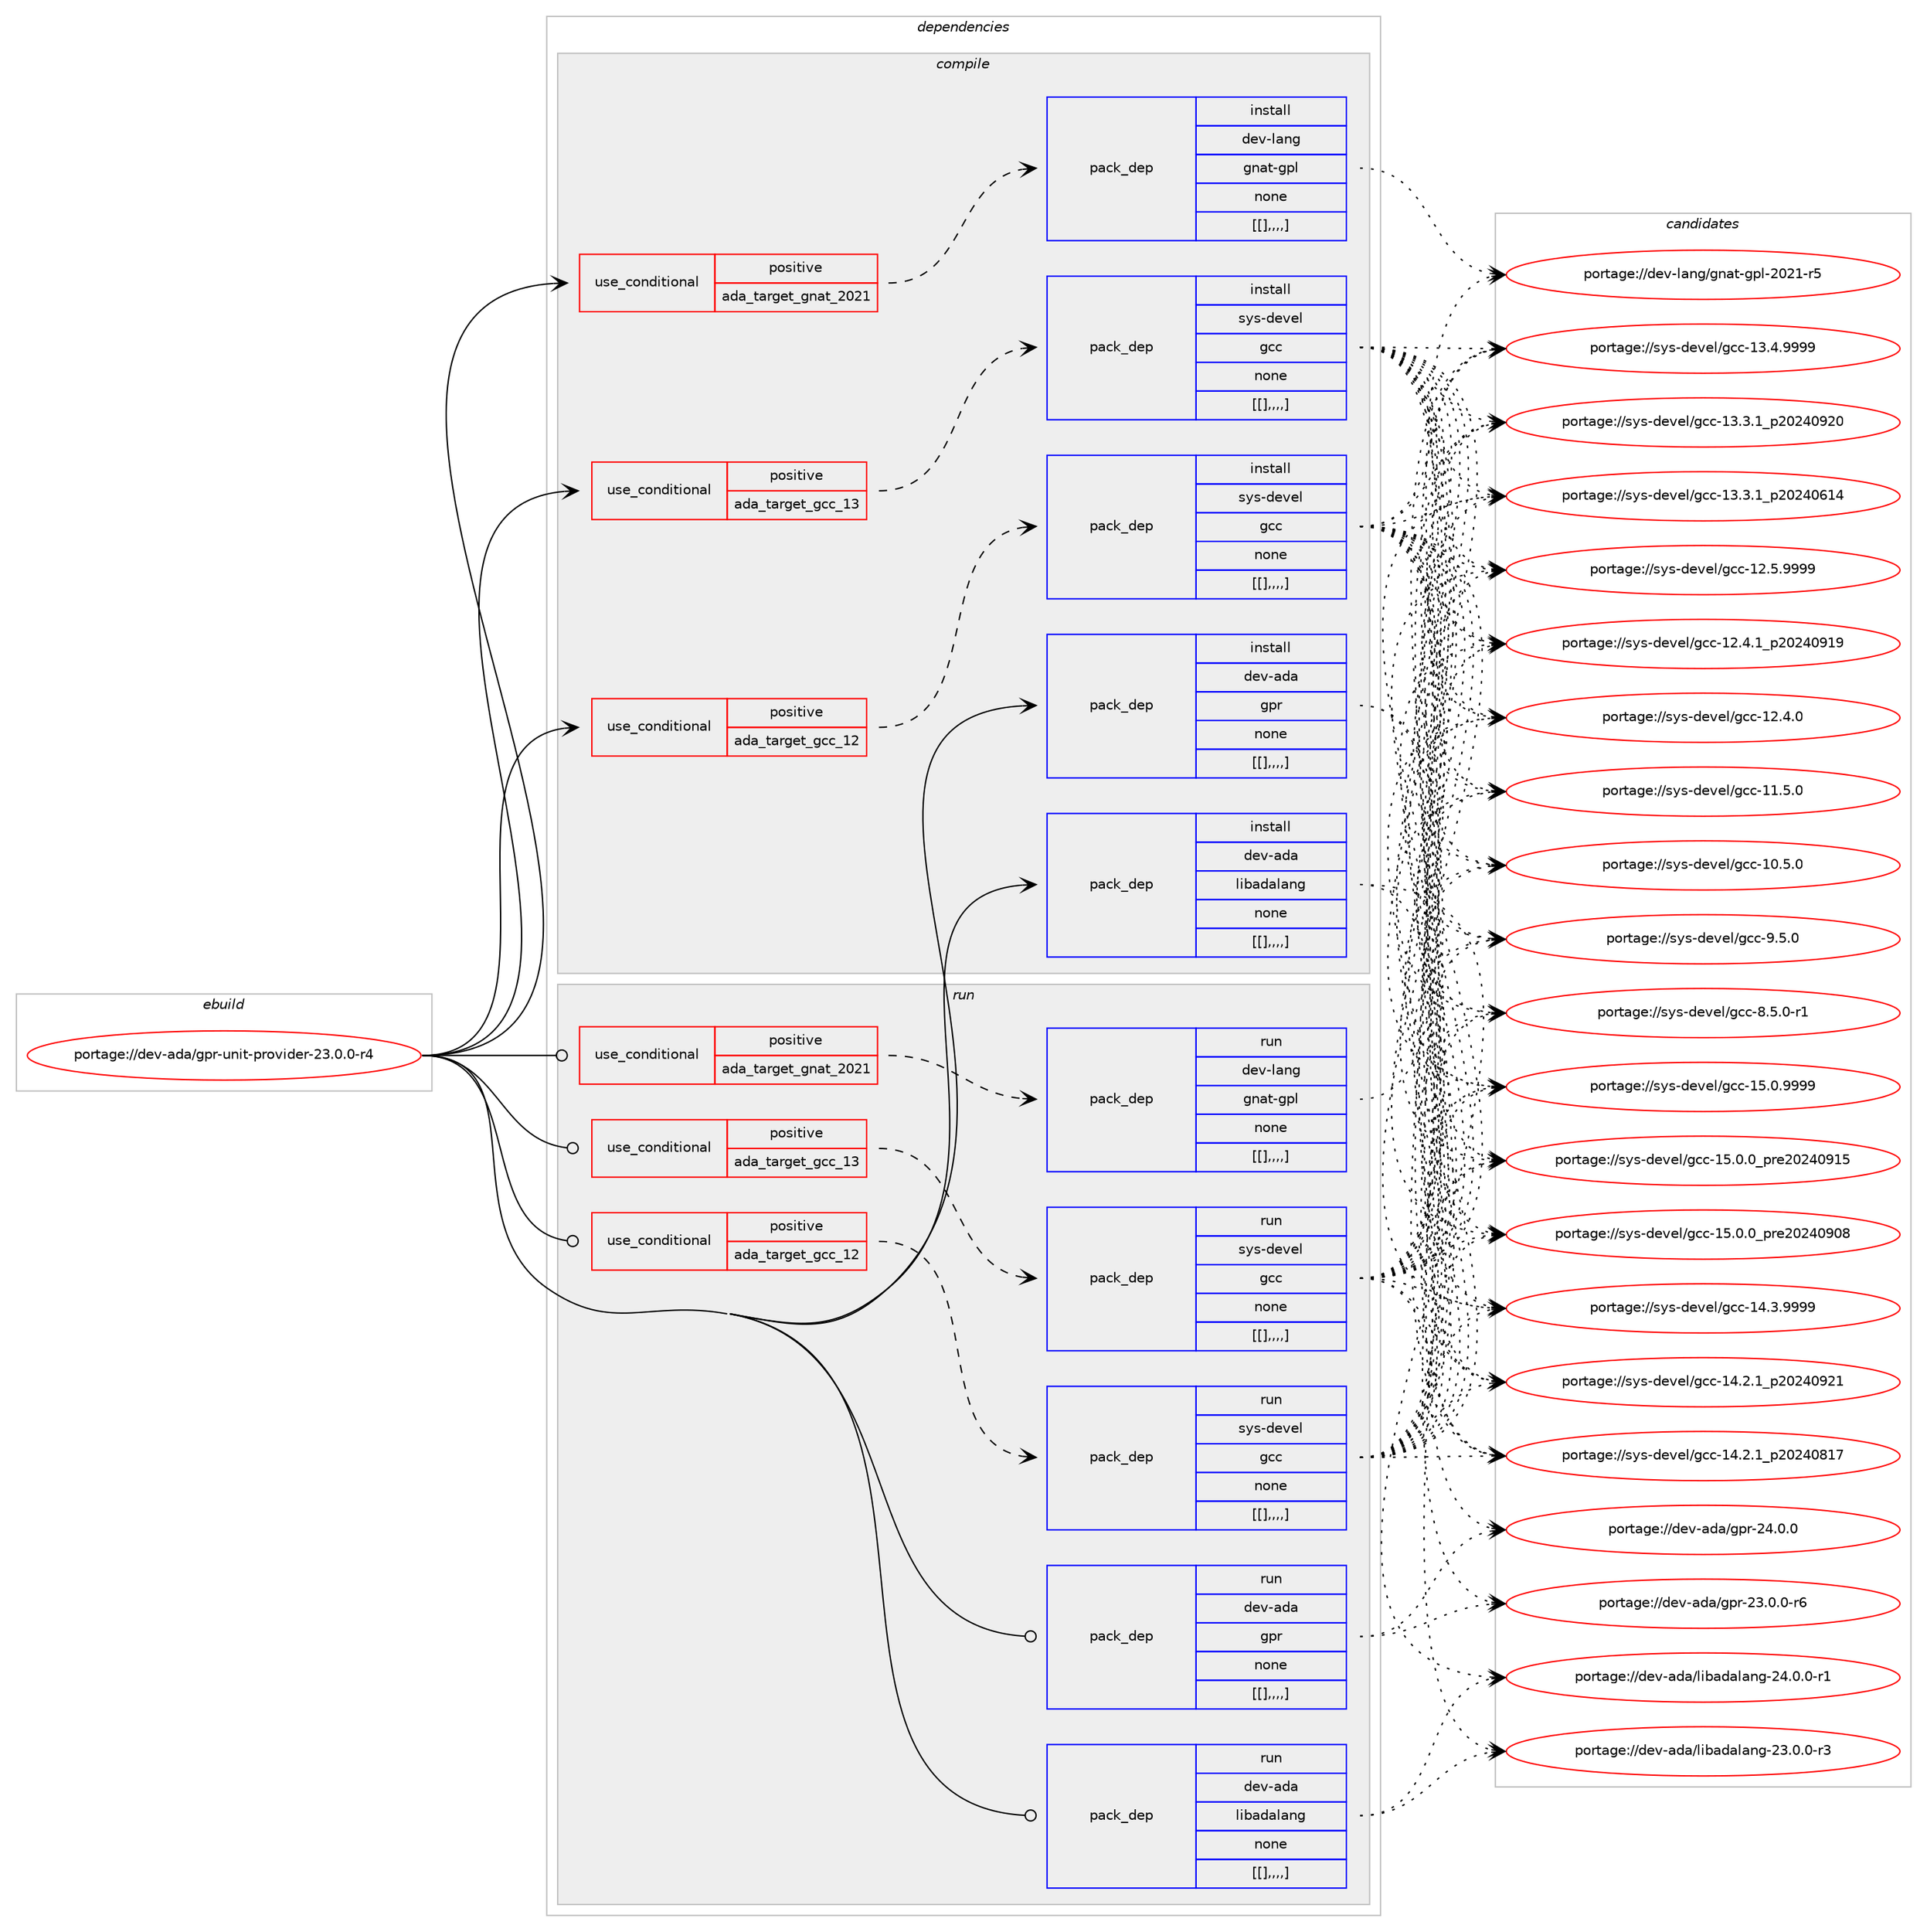 digraph prolog {

# *************
# Graph options
# *************

newrank=true;
concentrate=true;
compound=true;
graph [rankdir=LR,fontname=Helvetica,fontsize=10,ranksep=1.5];#, ranksep=2.5, nodesep=0.2];
edge  [arrowhead=vee];
node  [fontname=Helvetica,fontsize=10];

# **********
# The ebuild
# **********

subgraph cluster_leftcol {
color=gray;
label=<<i>ebuild</i>>;
id [label="portage://dev-ada/gpr-unit-provider-23.0.0-r4", color=red, width=4, href="../dev-ada/gpr-unit-provider-23.0.0-r4.svg"];
}

# ****************
# The dependencies
# ****************

subgraph cluster_midcol {
color=gray;
label=<<i>dependencies</i>>;
subgraph cluster_compile {
fillcolor="#eeeeee";
style=filled;
label=<<i>compile</i>>;
subgraph cond16789 {
dependency63468 [label=<<TABLE BORDER="0" CELLBORDER="1" CELLSPACING="0" CELLPADDING="4"><TR><TD ROWSPAN="3" CELLPADDING="10">use_conditional</TD></TR><TR><TD>positive</TD></TR><TR><TD>ada_target_gcc_12</TD></TR></TABLE>>, shape=none, color=red];
subgraph pack45762 {
dependency63469 [label=<<TABLE BORDER="0" CELLBORDER="1" CELLSPACING="0" CELLPADDING="4" WIDTH="220"><TR><TD ROWSPAN="6" CELLPADDING="30">pack_dep</TD></TR><TR><TD WIDTH="110">install</TD></TR><TR><TD>sys-devel</TD></TR><TR><TD>gcc</TD></TR><TR><TD>none</TD></TR><TR><TD>[[],,,,]</TD></TR></TABLE>>, shape=none, color=blue];
}
dependency63468:e -> dependency63469:w [weight=20,style="dashed",arrowhead="vee"];
}
id:e -> dependency63468:w [weight=20,style="solid",arrowhead="vee"];
subgraph cond16790 {
dependency63470 [label=<<TABLE BORDER="0" CELLBORDER="1" CELLSPACING="0" CELLPADDING="4"><TR><TD ROWSPAN="3" CELLPADDING="10">use_conditional</TD></TR><TR><TD>positive</TD></TR><TR><TD>ada_target_gcc_13</TD></TR></TABLE>>, shape=none, color=red];
subgraph pack45763 {
dependency63471 [label=<<TABLE BORDER="0" CELLBORDER="1" CELLSPACING="0" CELLPADDING="4" WIDTH="220"><TR><TD ROWSPAN="6" CELLPADDING="30">pack_dep</TD></TR><TR><TD WIDTH="110">install</TD></TR><TR><TD>sys-devel</TD></TR><TR><TD>gcc</TD></TR><TR><TD>none</TD></TR><TR><TD>[[],,,,]</TD></TR></TABLE>>, shape=none, color=blue];
}
dependency63470:e -> dependency63471:w [weight=20,style="dashed",arrowhead="vee"];
}
id:e -> dependency63470:w [weight=20,style="solid",arrowhead="vee"];
subgraph cond16791 {
dependency63472 [label=<<TABLE BORDER="0" CELLBORDER="1" CELLSPACING="0" CELLPADDING="4"><TR><TD ROWSPAN="3" CELLPADDING="10">use_conditional</TD></TR><TR><TD>positive</TD></TR><TR><TD>ada_target_gnat_2021</TD></TR></TABLE>>, shape=none, color=red];
subgraph pack45764 {
dependency63473 [label=<<TABLE BORDER="0" CELLBORDER="1" CELLSPACING="0" CELLPADDING="4" WIDTH="220"><TR><TD ROWSPAN="6" CELLPADDING="30">pack_dep</TD></TR><TR><TD WIDTH="110">install</TD></TR><TR><TD>dev-lang</TD></TR><TR><TD>gnat-gpl</TD></TR><TR><TD>none</TD></TR><TR><TD>[[],,,,]</TD></TR></TABLE>>, shape=none, color=blue];
}
dependency63472:e -> dependency63473:w [weight=20,style="dashed",arrowhead="vee"];
}
id:e -> dependency63472:w [weight=20,style="solid",arrowhead="vee"];
subgraph pack45765 {
dependency63474 [label=<<TABLE BORDER="0" CELLBORDER="1" CELLSPACING="0" CELLPADDING="4" WIDTH="220"><TR><TD ROWSPAN="6" CELLPADDING="30">pack_dep</TD></TR><TR><TD WIDTH="110">install</TD></TR><TR><TD>dev-ada</TD></TR><TR><TD>gpr</TD></TR><TR><TD>none</TD></TR><TR><TD>[[],,,,]</TD></TR></TABLE>>, shape=none, color=blue];
}
id:e -> dependency63474:w [weight=20,style="solid",arrowhead="vee"];
subgraph pack45766 {
dependency63475 [label=<<TABLE BORDER="0" CELLBORDER="1" CELLSPACING="0" CELLPADDING="4" WIDTH="220"><TR><TD ROWSPAN="6" CELLPADDING="30">pack_dep</TD></TR><TR><TD WIDTH="110">install</TD></TR><TR><TD>dev-ada</TD></TR><TR><TD>libadalang</TD></TR><TR><TD>none</TD></TR><TR><TD>[[],,,,]</TD></TR></TABLE>>, shape=none, color=blue];
}
id:e -> dependency63475:w [weight=20,style="solid",arrowhead="vee"];
}
subgraph cluster_compileandrun {
fillcolor="#eeeeee";
style=filled;
label=<<i>compile and run</i>>;
}
subgraph cluster_run {
fillcolor="#eeeeee";
style=filled;
label=<<i>run</i>>;
subgraph cond16792 {
dependency63476 [label=<<TABLE BORDER="0" CELLBORDER="1" CELLSPACING="0" CELLPADDING="4"><TR><TD ROWSPAN="3" CELLPADDING="10">use_conditional</TD></TR><TR><TD>positive</TD></TR><TR><TD>ada_target_gcc_12</TD></TR></TABLE>>, shape=none, color=red];
subgraph pack45767 {
dependency63477 [label=<<TABLE BORDER="0" CELLBORDER="1" CELLSPACING="0" CELLPADDING="4" WIDTH="220"><TR><TD ROWSPAN="6" CELLPADDING="30">pack_dep</TD></TR><TR><TD WIDTH="110">run</TD></TR><TR><TD>sys-devel</TD></TR><TR><TD>gcc</TD></TR><TR><TD>none</TD></TR><TR><TD>[[],,,,]</TD></TR></TABLE>>, shape=none, color=blue];
}
dependency63476:e -> dependency63477:w [weight=20,style="dashed",arrowhead="vee"];
}
id:e -> dependency63476:w [weight=20,style="solid",arrowhead="odot"];
subgraph cond16793 {
dependency63478 [label=<<TABLE BORDER="0" CELLBORDER="1" CELLSPACING="0" CELLPADDING="4"><TR><TD ROWSPAN="3" CELLPADDING="10">use_conditional</TD></TR><TR><TD>positive</TD></TR><TR><TD>ada_target_gcc_13</TD></TR></TABLE>>, shape=none, color=red];
subgraph pack45768 {
dependency63479 [label=<<TABLE BORDER="0" CELLBORDER="1" CELLSPACING="0" CELLPADDING="4" WIDTH="220"><TR><TD ROWSPAN="6" CELLPADDING="30">pack_dep</TD></TR><TR><TD WIDTH="110">run</TD></TR><TR><TD>sys-devel</TD></TR><TR><TD>gcc</TD></TR><TR><TD>none</TD></TR><TR><TD>[[],,,,]</TD></TR></TABLE>>, shape=none, color=blue];
}
dependency63478:e -> dependency63479:w [weight=20,style="dashed",arrowhead="vee"];
}
id:e -> dependency63478:w [weight=20,style="solid",arrowhead="odot"];
subgraph cond16794 {
dependency63480 [label=<<TABLE BORDER="0" CELLBORDER="1" CELLSPACING="0" CELLPADDING="4"><TR><TD ROWSPAN="3" CELLPADDING="10">use_conditional</TD></TR><TR><TD>positive</TD></TR><TR><TD>ada_target_gnat_2021</TD></TR></TABLE>>, shape=none, color=red];
subgraph pack45769 {
dependency63481 [label=<<TABLE BORDER="0" CELLBORDER="1" CELLSPACING="0" CELLPADDING="4" WIDTH="220"><TR><TD ROWSPAN="6" CELLPADDING="30">pack_dep</TD></TR><TR><TD WIDTH="110">run</TD></TR><TR><TD>dev-lang</TD></TR><TR><TD>gnat-gpl</TD></TR><TR><TD>none</TD></TR><TR><TD>[[],,,,]</TD></TR></TABLE>>, shape=none, color=blue];
}
dependency63480:e -> dependency63481:w [weight=20,style="dashed",arrowhead="vee"];
}
id:e -> dependency63480:w [weight=20,style="solid",arrowhead="odot"];
subgraph pack45770 {
dependency63482 [label=<<TABLE BORDER="0" CELLBORDER="1" CELLSPACING="0" CELLPADDING="4" WIDTH="220"><TR><TD ROWSPAN="6" CELLPADDING="30">pack_dep</TD></TR><TR><TD WIDTH="110">run</TD></TR><TR><TD>dev-ada</TD></TR><TR><TD>gpr</TD></TR><TR><TD>none</TD></TR><TR><TD>[[],,,,]</TD></TR></TABLE>>, shape=none, color=blue];
}
id:e -> dependency63482:w [weight=20,style="solid",arrowhead="odot"];
subgraph pack45771 {
dependency63483 [label=<<TABLE BORDER="0" CELLBORDER="1" CELLSPACING="0" CELLPADDING="4" WIDTH="220"><TR><TD ROWSPAN="6" CELLPADDING="30">pack_dep</TD></TR><TR><TD WIDTH="110">run</TD></TR><TR><TD>dev-ada</TD></TR><TR><TD>libadalang</TD></TR><TR><TD>none</TD></TR><TR><TD>[[],,,,]</TD></TR></TABLE>>, shape=none, color=blue];
}
id:e -> dependency63483:w [weight=20,style="solid",arrowhead="odot"];
}
}

# **************
# The candidates
# **************

subgraph cluster_choices {
rank=same;
color=gray;
label=<<i>candidates</i>>;

subgraph choice45762 {
color=black;
nodesep=1;
choice1151211154510010111810110847103999945495346484657575757 [label="portage://sys-devel/gcc-15.0.9999", color=red, width=4,href="../sys-devel/gcc-15.0.9999.svg"];
choice1151211154510010111810110847103999945495346484648951121141015048505248574953 [label="portage://sys-devel/gcc-15.0.0_pre20240915", color=red, width=4,href="../sys-devel/gcc-15.0.0_pre20240915.svg"];
choice1151211154510010111810110847103999945495346484648951121141015048505248574856 [label="portage://sys-devel/gcc-15.0.0_pre20240908", color=red, width=4,href="../sys-devel/gcc-15.0.0_pre20240908.svg"];
choice1151211154510010111810110847103999945495246514657575757 [label="portage://sys-devel/gcc-14.3.9999", color=red, width=4,href="../sys-devel/gcc-14.3.9999.svg"];
choice1151211154510010111810110847103999945495246504649951125048505248575049 [label="portage://sys-devel/gcc-14.2.1_p20240921", color=red, width=4,href="../sys-devel/gcc-14.2.1_p20240921.svg"];
choice1151211154510010111810110847103999945495246504649951125048505248564955 [label="portage://sys-devel/gcc-14.2.1_p20240817", color=red, width=4,href="../sys-devel/gcc-14.2.1_p20240817.svg"];
choice1151211154510010111810110847103999945495146524657575757 [label="portage://sys-devel/gcc-13.4.9999", color=red, width=4,href="../sys-devel/gcc-13.4.9999.svg"];
choice1151211154510010111810110847103999945495146514649951125048505248575048 [label="portage://sys-devel/gcc-13.3.1_p20240920", color=red, width=4,href="../sys-devel/gcc-13.3.1_p20240920.svg"];
choice1151211154510010111810110847103999945495146514649951125048505248544952 [label="portage://sys-devel/gcc-13.3.1_p20240614", color=red, width=4,href="../sys-devel/gcc-13.3.1_p20240614.svg"];
choice1151211154510010111810110847103999945495046534657575757 [label="portage://sys-devel/gcc-12.5.9999", color=red, width=4,href="../sys-devel/gcc-12.5.9999.svg"];
choice1151211154510010111810110847103999945495046524649951125048505248574957 [label="portage://sys-devel/gcc-12.4.1_p20240919", color=red, width=4,href="../sys-devel/gcc-12.4.1_p20240919.svg"];
choice1151211154510010111810110847103999945495046524648 [label="portage://sys-devel/gcc-12.4.0", color=red, width=4,href="../sys-devel/gcc-12.4.0.svg"];
choice1151211154510010111810110847103999945494946534648 [label="portage://sys-devel/gcc-11.5.0", color=red, width=4,href="../sys-devel/gcc-11.5.0.svg"];
choice1151211154510010111810110847103999945494846534648 [label="portage://sys-devel/gcc-10.5.0", color=red, width=4,href="../sys-devel/gcc-10.5.0.svg"];
choice11512111545100101118101108471039999455746534648 [label="portage://sys-devel/gcc-9.5.0", color=red, width=4,href="../sys-devel/gcc-9.5.0.svg"];
choice115121115451001011181011084710399994556465346484511449 [label="portage://sys-devel/gcc-8.5.0-r1", color=red, width=4,href="../sys-devel/gcc-8.5.0-r1.svg"];
dependency63469:e -> choice1151211154510010111810110847103999945495346484657575757:w [style=dotted,weight="100"];
dependency63469:e -> choice1151211154510010111810110847103999945495346484648951121141015048505248574953:w [style=dotted,weight="100"];
dependency63469:e -> choice1151211154510010111810110847103999945495346484648951121141015048505248574856:w [style=dotted,weight="100"];
dependency63469:e -> choice1151211154510010111810110847103999945495246514657575757:w [style=dotted,weight="100"];
dependency63469:e -> choice1151211154510010111810110847103999945495246504649951125048505248575049:w [style=dotted,weight="100"];
dependency63469:e -> choice1151211154510010111810110847103999945495246504649951125048505248564955:w [style=dotted,weight="100"];
dependency63469:e -> choice1151211154510010111810110847103999945495146524657575757:w [style=dotted,weight="100"];
dependency63469:e -> choice1151211154510010111810110847103999945495146514649951125048505248575048:w [style=dotted,weight="100"];
dependency63469:e -> choice1151211154510010111810110847103999945495146514649951125048505248544952:w [style=dotted,weight="100"];
dependency63469:e -> choice1151211154510010111810110847103999945495046534657575757:w [style=dotted,weight="100"];
dependency63469:e -> choice1151211154510010111810110847103999945495046524649951125048505248574957:w [style=dotted,weight="100"];
dependency63469:e -> choice1151211154510010111810110847103999945495046524648:w [style=dotted,weight="100"];
dependency63469:e -> choice1151211154510010111810110847103999945494946534648:w [style=dotted,weight="100"];
dependency63469:e -> choice1151211154510010111810110847103999945494846534648:w [style=dotted,weight="100"];
dependency63469:e -> choice11512111545100101118101108471039999455746534648:w [style=dotted,weight="100"];
dependency63469:e -> choice115121115451001011181011084710399994556465346484511449:w [style=dotted,weight="100"];
}
subgraph choice45763 {
color=black;
nodesep=1;
choice1151211154510010111810110847103999945495346484657575757 [label="portage://sys-devel/gcc-15.0.9999", color=red, width=4,href="../sys-devel/gcc-15.0.9999.svg"];
choice1151211154510010111810110847103999945495346484648951121141015048505248574953 [label="portage://sys-devel/gcc-15.0.0_pre20240915", color=red, width=4,href="../sys-devel/gcc-15.0.0_pre20240915.svg"];
choice1151211154510010111810110847103999945495346484648951121141015048505248574856 [label="portage://sys-devel/gcc-15.0.0_pre20240908", color=red, width=4,href="../sys-devel/gcc-15.0.0_pre20240908.svg"];
choice1151211154510010111810110847103999945495246514657575757 [label="portage://sys-devel/gcc-14.3.9999", color=red, width=4,href="../sys-devel/gcc-14.3.9999.svg"];
choice1151211154510010111810110847103999945495246504649951125048505248575049 [label="portage://sys-devel/gcc-14.2.1_p20240921", color=red, width=4,href="../sys-devel/gcc-14.2.1_p20240921.svg"];
choice1151211154510010111810110847103999945495246504649951125048505248564955 [label="portage://sys-devel/gcc-14.2.1_p20240817", color=red, width=4,href="../sys-devel/gcc-14.2.1_p20240817.svg"];
choice1151211154510010111810110847103999945495146524657575757 [label="portage://sys-devel/gcc-13.4.9999", color=red, width=4,href="../sys-devel/gcc-13.4.9999.svg"];
choice1151211154510010111810110847103999945495146514649951125048505248575048 [label="portage://sys-devel/gcc-13.3.1_p20240920", color=red, width=4,href="../sys-devel/gcc-13.3.1_p20240920.svg"];
choice1151211154510010111810110847103999945495146514649951125048505248544952 [label="portage://sys-devel/gcc-13.3.1_p20240614", color=red, width=4,href="../sys-devel/gcc-13.3.1_p20240614.svg"];
choice1151211154510010111810110847103999945495046534657575757 [label="portage://sys-devel/gcc-12.5.9999", color=red, width=4,href="../sys-devel/gcc-12.5.9999.svg"];
choice1151211154510010111810110847103999945495046524649951125048505248574957 [label="portage://sys-devel/gcc-12.4.1_p20240919", color=red, width=4,href="../sys-devel/gcc-12.4.1_p20240919.svg"];
choice1151211154510010111810110847103999945495046524648 [label="portage://sys-devel/gcc-12.4.0", color=red, width=4,href="../sys-devel/gcc-12.4.0.svg"];
choice1151211154510010111810110847103999945494946534648 [label="portage://sys-devel/gcc-11.5.0", color=red, width=4,href="../sys-devel/gcc-11.5.0.svg"];
choice1151211154510010111810110847103999945494846534648 [label="portage://sys-devel/gcc-10.5.0", color=red, width=4,href="../sys-devel/gcc-10.5.0.svg"];
choice11512111545100101118101108471039999455746534648 [label="portage://sys-devel/gcc-9.5.0", color=red, width=4,href="../sys-devel/gcc-9.5.0.svg"];
choice115121115451001011181011084710399994556465346484511449 [label="portage://sys-devel/gcc-8.5.0-r1", color=red, width=4,href="../sys-devel/gcc-8.5.0-r1.svg"];
dependency63471:e -> choice1151211154510010111810110847103999945495346484657575757:w [style=dotted,weight="100"];
dependency63471:e -> choice1151211154510010111810110847103999945495346484648951121141015048505248574953:w [style=dotted,weight="100"];
dependency63471:e -> choice1151211154510010111810110847103999945495346484648951121141015048505248574856:w [style=dotted,weight="100"];
dependency63471:e -> choice1151211154510010111810110847103999945495246514657575757:w [style=dotted,weight="100"];
dependency63471:e -> choice1151211154510010111810110847103999945495246504649951125048505248575049:w [style=dotted,weight="100"];
dependency63471:e -> choice1151211154510010111810110847103999945495246504649951125048505248564955:w [style=dotted,weight="100"];
dependency63471:e -> choice1151211154510010111810110847103999945495146524657575757:w [style=dotted,weight="100"];
dependency63471:e -> choice1151211154510010111810110847103999945495146514649951125048505248575048:w [style=dotted,weight="100"];
dependency63471:e -> choice1151211154510010111810110847103999945495146514649951125048505248544952:w [style=dotted,weight="100"];
dependency63471:e -> choice1151211154510010111810110847103999945495046534657575757:w [style=dotted,weight="100"];
dependency63471:e -> choice1151211154510010111810110847103999945495046524649951125048505248574957:w [style=dotted,weight="100"];
dependency63471:e -> choice1151211154510010111810110847103999945495046524648:w [style=dotted,weight="100"];
dependency63471:e -> choice1151211154510010111810110847103999945494946534648:w [style=dotted,weight="100"];
dependency63471:e -> choice1151211154510010111810110847103999945494846534648:w [style=dotted,weight="100"];
dependency63471:e -> choice11512111545100101118101108471039999455746534648:w [style=dotted,weight="100"];
dependency63471:e -> choice115121115451001011181011084710399994556465346484511449:w [style=dotted,weight="100"];
}
subgraph choice45764 {
color=black;
nodesep=1;
choice100101118451089711010347103110971164510311210845504850494511453 [label="portage://dev-lang/gnat-gpl-2021-r5", color=red, width=4,href="../dev-lang/gnat-gpl-2021-r5.svg"];
dependency63473:e -> choice100101118451089711010347103110971164510311210845504850494511453:w [style=dotted,weight="100"];
}
subgraph choice45765 {
color=black;
nodesep=1;
choice1001011184597100974710311211445505246484648 [label="portage://dev-ada/gpr-24.0.0", color=red, width=4,href="../dev-ada/gpr-24.0.0.svg"];
choice10010111845971009747103112114455051464846484511454 [label="portage://dev-ada/gpr-23.0.0-r6", color=red, width=4,href="../dev-ada/gpr-23.0.0-r6.svg"];
dependency63474:e -> choice1001011184597100974710311211445505246484648:w [style=dotted,weight="100"];
dependency63474:e -> choice10010111845971009747103112114455051464846484511454:w [style=dotted,weight="100"];
}
subgraph choice45766 {
color=black;
nodesep=1;
choice1001011184597100974710810598971009710897110103455052464846484511449 [label="portage://dev-ada/libadalang-24.0.0-r1", color=red, width=4,href="../dev-ada/libadalang-24.0.0-r1.svg"];
choice1001011184597100974710810598971009710897110103455051464846484511451 [label="portage://dev-ada/libadalang-23.0.0-r3", color=red, width=4,href="../dev-ada/libadalang-23.0.0-r3.svg"];
dependency63475:e -> choice1001011184597100974710810598971009710897110103455052464846484511449:w [style=dotted,weight="100"];
dependency63475:e -> choice1001011184597100974710810598971009710897110103455051464846484511451:w [style=dotted,weight="100"];
}
subgraph choice45767 {
color=black;
nodesep=1;
choice1151211154510010111810110847103999945495346484657575757 [label="portage://sys-devel/gcc-15.0.9999", color=red, width=4,href="../sys-devel/gcc-15.0.9999.svg"];
choice1151211154510010111810110847103999945495346484648951121141015048505248574953 [label="portage://sys-devel/gcc-15.0.0_pre20240915", color=red, width=4,href="../sys-devel/gcc-15.0.0_pre20240915.svg"];
choice1151211154510010111810110847103999945495346484648951121141015048505248574856 [label="portage://sys-devel/gcc-15.0.0_pre20240908", color=red, width=4,href="../sys-devel/gcc-15.0.0_pre20240908.svg"];
choice1151211154510010111810110847103999945495246514657575757 [label="portage://sys-devel/gcc-14.3.9999", color=red, width=4,href="../sys-devel/gcc-14.3.9999.svg"];
choice1151211154510010111810110847103999945495246504649951125048505248575049 [label="portage://sys-devel/gcc-14.2.1_p20240921", color=red, width=4,href="../sys-devel/gcc-14.2.1_p20240921.svg"];
choice1151211154510010111810110847103999945495246504649951125048505248564955 [label="portage://sys-devel/gcc-14.2.1_p20240817", color=red, width=4,href="../sys-devel/gcc-14.2.1_p20240817.svg"];
choice1151211154510010111810110847103999945495146524657575757 [label="portage://sys-devel/gcc-13.4.9999", color=red, width=4,href="../sys-devel/gcc-13.4.9999.svg"];
choice1151211154510010111810110847103999945495146514649951125048505248575048 [label="portage://sys-devel/gcc-13.3.1_p20240920", color=red, width=4,href="../sys-devel/gcc-13.3.1_p20240920.svg"];
choice1151211154510010111810110847103999945495146514649951125048505248544952 [label="portage://sys-devel/gcc-13.3.1_p20240614", color=red, width=4,href="../sys-devel/gcc-13.3.1_p20240614.svg"];
choice1151211154510010111810110847103999945495046534657575757 [label="portage://sys-devel/gcc-12.5.9999", color=red, width=4,href="../sys-devel/gcc-12.5.9999.svg"];
choice1151211154510010111810110847103999945495046524649951125048505248574957 [label="portage://sys-devel/gcc-12.4.1_p20240919", color=red, width=4,href="../sys-devel/gcc-12.4.1_p20240919.svg"];
choice1151211154510010111810110847103999945495046524648 [label="portage://sys-devel/gcc-12.4.0", color=red, width=4,href="../sys-devel/gcc-12.4.0.svg"];
choice1151211154510010111810110847103999945494946534648 [label="portage://sys-devel/gcc-11.5.0", color=red, width=4,href="../sys-devel/gcc-11.5.0.svg"];
choice1151211154510010111810110847103999945494846534648 [label="portage://sys-devel/gcc-10.5.0", color=red, width=4,href="../sys-devel/gcc-10.5.0.svg"];
choice11512111545100101118101108471039999455746534648 [label="portage://sys-devel/gcc-9.5.0", color=red, width=4,href="../sys-devel/gcc-9.5.0.svg"];
choice115121115451001011181011084710399994556465346484511449 [label="portage://sys-devel/gcc-8.5.0-r1", color=red, width=4,href="../sys-devel/gcc-8.5.0-r1.svg"];
dependency63477:e -> choice1151211154510010111810110847103999945495346484657575757:w [style=dotted,weight="100"];
dependency63477:e -> choice1151211154510010111810110847103999945495346484648951121141015048505248574953:w [style=dotted,weight="100"];
dependency63477:e -> choice1151211154510010111810110847103999945495346484648951121141015048505248574856:w [style=dotted,weight="100"];
dependency63477:e -> choice1151211154510010111810110847103999945495246514657575757:w [style=dotted,weight="100"];
dependency63477:e -> choice1151211154510010111810110847103999945495246504649951125048505248575049:w [style=dotted,weight="100"];
dependency63477:e -> choice1151211154510010111810110847103999945495246504649951125048505248564955:w [style=dotted,weight="100"];
dependency63477:e -> choice1151211154510010111810110847103999945495146524657575757:w [style=dotted,weight="100"];
dependency63477:e -> choice1151211154510010111810110847103999945495146514649951125048505248575048:w [style=dotted,weight="100"];
dependency63477:e -> choice1151211154510010111810110847103999945495146514649951125048505248544952:w [style=dotted,weight="100"];
dependency63477:e -> choice1151211154510010111810110847103999945495046534657575757:w [style=dotted,weight="100"];
dependency63477:e -> choice1151211154510010111810110847103999945495046524649951125048505248574957:w [style=dotted,weight="100"];
dependency63477:e -> choice1151211154510010111810110847103999945495046524648:w [style=dotted,weight="100"];
dependency63477:e -> choice1151211154510010111810110847103999945494946534648:w [style=dotted,weight="100"];
dependency63477:e -> choice1151211154510010111810110847103999945494846534648:w [style=dotted,weight="100"];
dependency63477:e -> choice11512111545100101118101108471039999455746534648:w [style=dotted,weight="100"];
dependency63477:e -> choice115121115451001011181011084710399994556465346484511449:w [style=dotted,weight="100"];
}
subgraph choice45768 {
color=black;
nodesep=1;
choice1151211154510010111810110847103999945495346484657575757 [label="portage://sys-devel/gcc-15.0.9999", color=red, width=4,href="../sys-devel/gcc-15.0.9999.svg"];
choice1151211154510010111810110847103999945495346484648951121141015048505248574953 [label="portage://sys-devel/gcc-15.0.0_pre20240915", color=red, width=4,href="../sys-devel/gcc-15.0.0_pre20240915.svg"];
choice1151211154510010111810110847103999945495346484648951121141015048505248574856 [label="portage://sys-devel/gcc-15.0.0_pre20240908", color=red, width=4,href="../sys-devel/gcc-15.0.0_pre20240908.svg"];
choice1151211154510010111810110847103999945495246514657575757 [label="portage://sys-devel/gcc-14.3.9999", color=red, width=4,href="../sys-devel/gcc-14.3.9999.svg"];
choice1151211154510010111810110847103999945495246504649951125048505248575049 [label="portage://sys-devel/gcc-14.2.1_p20240921", color=red, width=4,href="../sys-devel/gcc-14.2.1_p20240921.svg"];
choice1151211154510010111810110847103999945495246504649951125048505248564955 [label="portage://sys-devel/gcc-14.2.1_p20240817", color=red, width=4,href="../sys-devel/gcc-14.2.1_p20240817.svg"];
choice1151211154510010111810110847103999945495146524657575757 [label="portage://sys-devel/gcc-13.4.9999", color=red, width=4,href="../sys-devel/gcc-13.4.9999.svg"];
choice1151211154510010111810110847103999945495146514649951125048505248575048 [label="portage://sys-devel/gcc-13.3.1_p20240920", color=red, width=4,href="../sys-devel/gcc-13.3.1_p20240920.svg"];
choice1151211154510010111810110847103999945495146514649951125048505248544952 [label="portage://sys-devel/gcc-13.3.1_p20240614", color=red, width=4,href="../sys-devel/gcc-13.3.1_p20240614.svg"];
choice1151211154510010111810110847103999945495046534657575757 [label="portage://sys-devel/gcc-12.5.9999", color=red, width=4,href="../sys-devel/gcc-12.5.9999.svg"];
choice1151211154510010111810110847103999945495046524649951125048505248574957 [label="portage://sys-devel/gcc-12.4.1_p20240919", color=red, width=4,href="../sys-devel/gcc-12.4.1_p20240919.svg"];
choice1151211154510010111810110847103999945495046524648 [label="portage://sys-devel/gcc-12.4.0", color=red, width=4,href="../sys-devel/gcc-12.4.0.svg"];
choice1151211154510010111810110847103999945494946534648 [label="portage://sys-devel/gcc-11.5.0", color=red, width=4,href="../sys-devel/gcc-11.5.0.svg"];
choice1151211154510010111810110847103999945494846534648 [label="portage://sys-devel/gcc-10.5.0", color=red, width=4,href="../sys-devel/gcc-10.5.0.svg"];
choice11512111545100101118101108471039999455746534648 [label="portage://sys-devel/gcc-9.5.0", color=red, width=4,href="../sys-devel/gcc-9.5.0.svg"];
choice115121115451001011181011084710399994556465346484511449 [label="portage://sys-devel/gcc-8.5.0-r1", color=red, width=4,href="../sys-devel/gcc-8.5.0-r1.svg"];
dependency63479:e -> choice1151211154510010111810110847103999945495346484657575757:w [style=dotted,weight="100"];
dependency63479:e -> choice1151211154510010111810110847103999945495346484648951121141015048505248574953:w [style=dotted,weight="100"];
dependency63479:e -> choice1151211154510010111810110847103999945495346484648951121141015048505248574856:w [style=dotted,weight="100"];
dependency63479:e -> choice1151211154510010111810110847103999945495246514657575757:w [style=dotted,weight="100"];
dependency63479:e -> choice1151211154510010111810110847103999945495246504649951125048505248575049:w [style=dotted,weight="100"];
dependency63479:e -> choice1151211154510010111810110847103999945495246504649951125048505248564955:w [style=dotted,weight="100"];
dependency63479:e -> choice1151211154510010111810110847103999945495146524657575757:w [style=dotted,weight="100"];
dependency63479:e -> choice1151211154510010111810110847103999945495146514649951125048505248575048:w [style=dotted,weight="100"];
dependency63479:e -> choice1151211154510010111810110847103999945495146514649951125048505248544952:w [style=dotted,weight="100"];
dependency63479:e -> choice1151211154510010111810110847103999945495046534657575757:w [style=dotted,weight="100"];
dependency63479:e -> choice1151211154510010111810110847103999945495046524649951125048505248574957:w [style=dotted,weight="100"];
dependency63479:e -> choice1151211154510010111810110847103999945495046524648:w [style=dotted,weight="100"];
dependency63479:e -> choice1151211154510010111810110847103999945494946534648:w [style=dotted,weight="100"];
dependency63479:e -> choice1151211154510010111810110847103999945494846534648:w [style=dotted,weight="100"];
dependency63479:e -> choice11512111545100101118101108471039999455746534648:w [style=dotted,weight="100"];
dependency63479:e -> choice115121115451001011181011084710399994556465346484511449:w [style=dotted,weight="100"];
}
subgraph choice45769 {
color=black;
nodesep=1;
choice100101118451089711010347103110971164510311210845504850494511453 [label="portage://dev-lang/gnat-gpl-2021-r5", color=red, width=4,href="../dev-lang/gnat-gpl-2021-r5.svg"];
dependency63481:e -> choice100101118451089711010347103110971164510311210845504850494511453:w [style=dotted,weight="100"];
}
subgraph choice45770 {
color=black;
nodesep=1;
choice1001011184597100974710311211445505246484648 [label="portage://dev-ada/gpr-24.0.0", color=red, width=4,href="../dev-ada/gpr-24.0.0.svg"];
choice10010111845971009747103112114455051464846484511454 [label="portage://dev-ada/gpr-23.0.0-r6", color=red, width=4,href="../dev-ada/gpr-23.0.0-r6.svg"];
dependency63482:e -> choice1001011184597100974710311211445505246484648:w [style=dotted,weight="100"];
dependency63482:e -> choice10010111845971009747103112114455051464846484511454:w [style=dotted,weight="100"];
}
subgraph choice45771 {
color=black;
nodesep=1;
choice1001011184597100974710810598971009710897110103455052464846484511449 [label="portage://dev-ada/libadalang-24.0.0-r1", color=red, width=4,href="../dev-ada/libadalang-24.0.0-r1.svg"];
choice1001011184597100974710810598971009710897110103455051464846484511451 [label="portage://dev-ada/libadalang-23.0.0-r3", color=red, width=4,href="../dev-ada/libadalang-23.0.0-r3.svg"];
dependency63483:e -> choice1001011184597100974710810598971009710897110103455052464846484511449:w [style=dotted,weight="100"];
dependency63483:e -> choice1001011184597100974710810598971009710897110103455051464846484511451:w [style=dotted,weight="100"];
}
}

}
